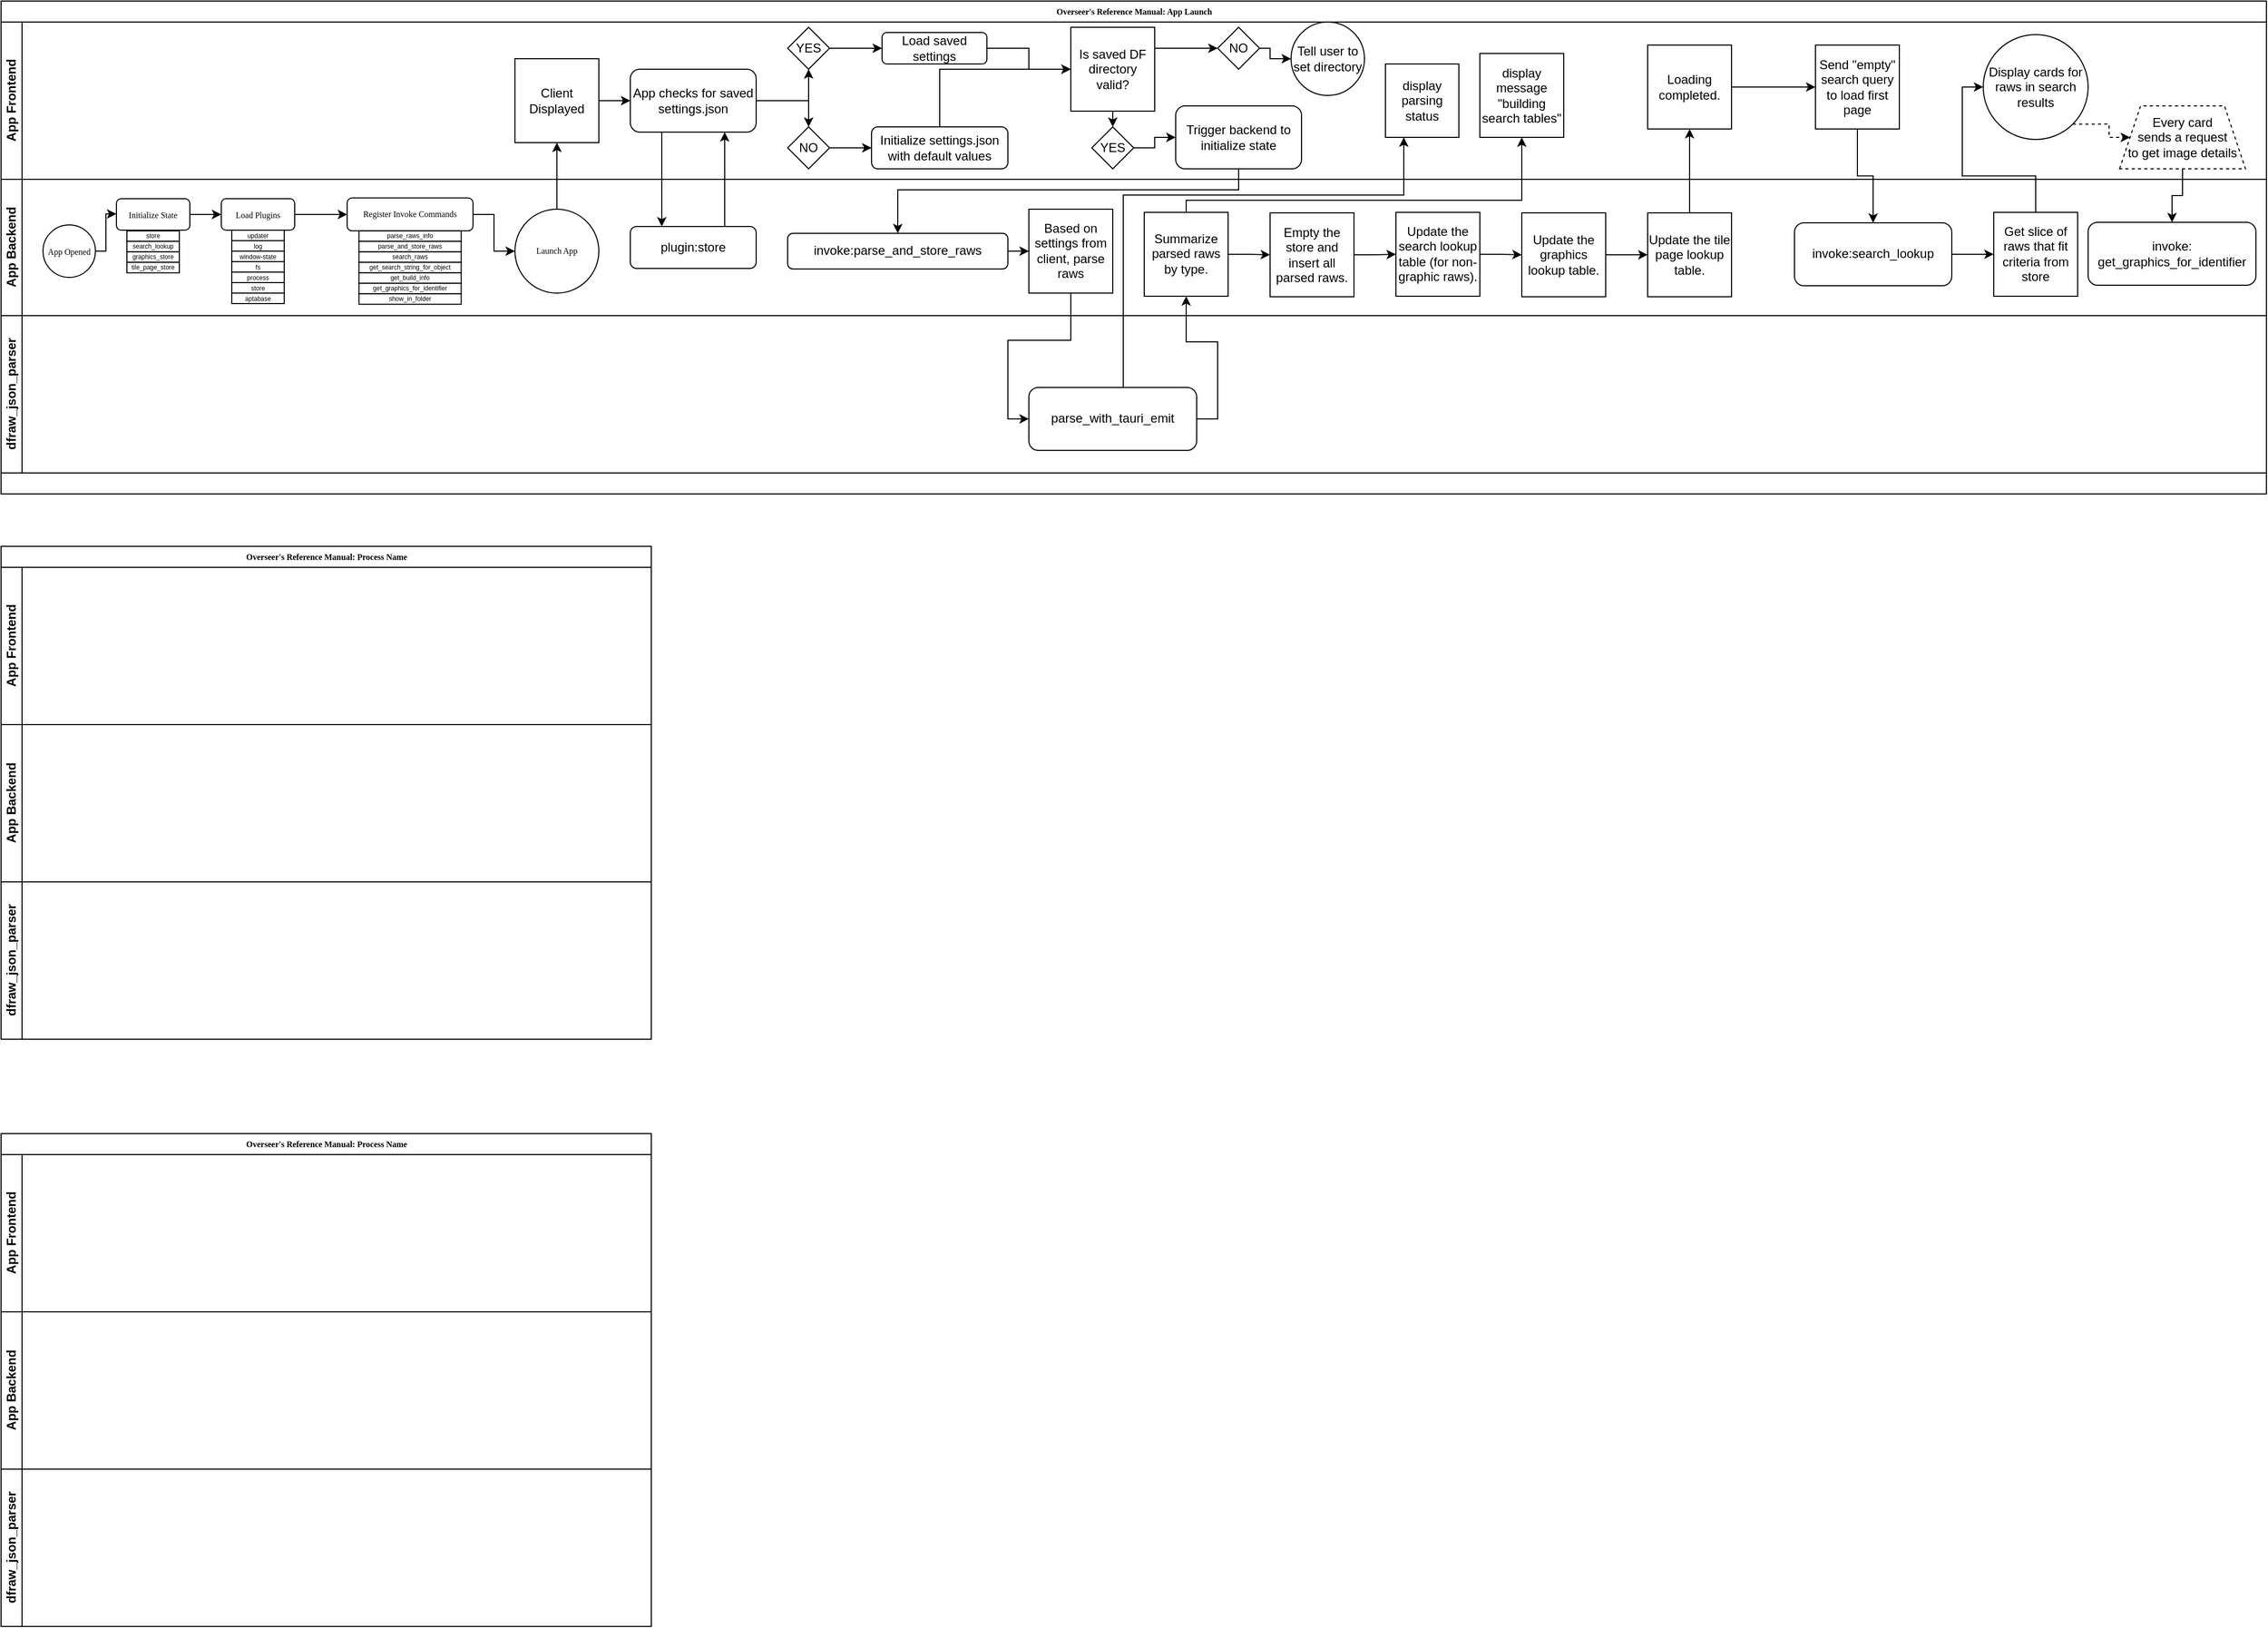 <mxfile version="21.6.6" type="device">
  <diagram name="Page-1" id="c7488fd3-1785-93aa-aadb-54a6760d102a">
    <mxGraphModel dx="946" dy="938" grid="1" gridSize="10" guides="1" tooltips="1" connect="1" arrows="1" fold="1" page="1" pageScale="1" pageWidth="1100" pageHeight="850" background="none" math="0" shadow="0">
      <root>
        <mxCell id="0" />
        <mxCell id="1" parent="0" />
        <mxCell id="2b4e8129b02d487f-1" value="Overseer&#39;s Reference Manual: App Launch" style="swimlane;html=1;childLayout=stackLayout;horizontal=1;startSize=20;horizontalStack=0;rounded=0;shadow=0;labelBackgroundColor=none;strokeWidth=1;fontFamily=Verdana;fontSize=8;align=center;" parent="1" vertex="1">
          <mxGeometry x="40" y="40" width="2160" height="470" as="geometry" />
        </mxCell>
        <mxCell id="2b4e8129b02d487f-2" value="App Frontend" style="swimlane;html=1;startSize=20;horizontal=0;" parent="2b4e8129b02d487f-1" vertex="1">
          <mxGeometry y="20" width="2160" height="150" as="geometry" />
        </mxCell>
        <mxCell id="87IQ7-Jm8jcDoL2s4G4I-110" value="" style="edgeStyle=orthogonalEdgeStyle;rounded=0;orthogonalLoop=1;jettySize=auto;html=1;" edge="1" parent="2b4e8129b02d487f-2" source="87IQ7-Jm8jcDoL2s4G4I-75" target="87IQ7-Jm8jcDoL2s4G4I-109">
          <mxGeometry relative="1" as="geometry" />
        </mxCell>
        <mxCell id="87IQ7-Jm8jcDoL2s4G4I-75" value="Client Displayed" style="whiteSpace=wrap;html=1;aspect=fixed;" vertex="1" parent="2b4e8129b02d487f-2">
          <mxGeometry x="490" y="35" width="80" height="80" as="geometry" />
        </mxCell>
        <mxCell id="87IQ7-Jm8jcDoL2s4G4I-125" style="edgeStyle=orthogonalEdgeStyle;rounded=0;orthogonalLoop=1;jettySize=auto;html=1;exitX=1;exitY=0.5;exitDx=0;exitDy=0;entryX=0.5;entryY=1;entryDx=0;entryDy=0;" edge="1" parent="2b4e8129b02d487f-2" source="87IQ7-Jm8jcDoL2s4G4I-109" target="87IQ7-Jm8jcDoL2s4G4I-121">
          <mxGeometry relative="1" as="geometry" />
        </mxCell>
        <mxCell id="87IQ7-Jm8jcDoL2s4G4I-126" style="edgeStyle=orthogonalEdgeStyle;rounded=0;orthogonalLoop=1;jettySize=auto;html=1;exitX=1;exitY=0.5;exitDx=0;exitDy=0;entryX=0.5;entryY=0;entryDx=0;entryDy=0;" edge="1" parent="2b4e8129b02d487f-2" source="87IQ7-Jm8jcDoL2s4G4I-109" target="87IQ7-Jm8jcDoL2s4G4I-122">
          <mxGeometry relative="1" as="geometry" />
        </mxCell>
        <mxCell id="87IQ7-Jm8jcDoL2s4G4I-109" value="App checks for saved settings.json" style="rounded=1;whiteSpace=wrap;html=1;" vertex="1" parent="2b4e8129b02d487f-2">
          <mxGeometry x="600" y="45" width="120" height="60" as="geometry" />
        </mxCell>
        <mxCell id="87IQ7-Jm8jcDoL2s4G4I-128" value="" style="edgeStyle=orthogonalEdgeStyle;rounded=0;orthogonalLoop=1;jettySize=auto;html=1;" edge="1" parent="2b4e8129b02d487f-2" source="87IQ7-Jm8jcDoL2s4G4I-121" target="87IQ7-Jm8jcDoL2s4G4I-127">
          <mxGeometry relative="1" as="geometry" />
        </mxCell>
        <mxCell id="87IQ7-Jm8jcDoL2s4G4I-121" value="YES" style="rhombus;whiteSpace=wrap;html=1;" vertex="1" parent="2b4e8129b02d487f-2">
          <mxGeometry x="750" y="5" width="40" height="40" as="geometry" />
        </mxCell>
        <mxCell id="87IQ7-Jm8jcDoL2s4G4I-130" value="" style="edgeStyle=orthogonalEdgeStyle;rounded=0;orthogonalLoop=1;jettySize=auto;html=1;" edge="1" parent="2b4e8129b02d487f-2" source="87IQ7-Jm8jcDoL2s4G4I-122" target="87IQ7-Jm8jcDoL2s4G4I-129">
          <mxGeometry relative="1" as="geometry" />
        </mxCell>
        <mxCell id="87IQ7-Jm8jcDoL2s4G4I-122" value="NO" style="rhombus;whiteSpace=wrap;html=1;" vertex="1" parent="2b4e8129b02d487f-2">
          <mxGeometry x="750" y="100" width="40" height="40" as="geometry" />
        </mxCell>
        <mxCell id="87IQ7-Jm8jcDoL2s4G4I-137" value="" style="edgeStyle=orthogonalEdgeStyle;rounded=0;orthogonalLoop=1;jettySize=auto;html=1;" edge="1" parent="2b4e8129b02d487f-2" source="87IQ7-Jm8jcDoL2s4G4I-127" target="87IQ7-Jm8jcDoL2s4G4I-136">
          <mxGeometry relative="1" as="geometry" />
        </mxCell>
        <mxCell id="87IQ7-Jm8jcDoL2s4G4I-127" value="Load saved settings" style="rounded=1;whiteSpace=wrap;html=1;" vertex="1" parent="2b4e8129b02d487f-2">
          <mxGeometry x="840" y="10" width="100" height="30" as="geometry" />
        </mxCell>
        <mxCell id="87IQ7-Jm8jcDoL2s4G4I-138" value="" style="edgeStyle=orthogonalEdgeStyle;rounded=0;orthogonalLoop=1;jettySize=auto;html=1;" edge="1" parent="2b4e8129b02d487f-2" source="87IQ7-Jm8jcDoL2s4G4I-129" target="87IQ7-Jm8jcDoL2s4G4I-136">
          <mxGeometry relative="1" as="geometry">
            <Array as="points">
              <mxPoint x="895" y="45" />
            </Array>
          </mxGeometry>
        </mxCell>
        <mxCell id="87IQ7-Jm8jcDoL2s4G4I-129" value="Initialize settings.json with default values" style="rounded=1;whiteSpace=wrap;html=1;" vertex="1" parent="2b4e8129b02d487f-2">
          <mxGeometry x="830" y="100" width="130" height="40" as="geometry" />
        </mxCell>
        <mxCell id="87IQ7-Jm8jcDoL2s4G4I-142" style="edgeStyle=orthogonalEdgeStyle;rounded=0;orthogonalLoop=1;jettySize=auto;html=1;exitX=1;exitY=0.25;exitDx=0;exitDy=0;entryX=0;entryY=0.5;entryDx=0;entryDy=0;" edge="1" parent="2b4e8129b02d487f-2" source="87IQ7-Jm8jcDoL2s4G4I-136" target="87IQ7-Jm8jcDoL2s4G4I-141">
          <mxGeometry relative="1" as="geometry" />
        </mxCell>
        <mxCell id="87IQ7-Jm8jcDoL2s4G4I-149" style="edgeStyle=orthogonalEdgeStyle;rounded=0;orthogonalLoop=1;jettySize=auto;html=1;exitX=0.5;exitY=1;exitDx=0;exitDy=0;entryX=0.5;entryY=0;entryDx=0;entryDy=0;" edge="1" parent="2b4e8129b02d487f-2" source="87IQ7-Jm8jcDoL2s4G4I-136" target="87IQ7-Jm8jcDoL2s4G4I-140">
          <mxGeometry relative="1" as="geometry" />
        </mxCell>
        <mxCell id="87IQ7-Jm8jcDoL2s4G4I-136" value="Is saved DF directory valid?" style="whiteSpace=wrap;html=1;aspect=fixed;" vertex="1" parent="2b4e8129b02d487f-2">
          <mxGeometry x="1020" y="5" width="80" height="80" as="geometry" />
        </mxCell>
        <mxCell id="87IQ7-Jm8jcDoL2s4G4I-150" value="" style="edgeStyle=orthogonalEdgeStyle;rounded=0;orthogonalLoop=1;jettySize=auto;html=1;" edge="1" parent="2b4e8129b02d487f-2" source="87IQ7-Jm8jcDoL2s4G4I-140" target="87IQ7-Jm8jcDoL2s4G4I-146">
          <mxGeometry relative="1" as="geometry" />
        </mxCell>
        <mxCell id="87IQ7-Jm8jcDoL2s4G4I-140" value="YES" style="rhombus;whiteSpace=wrap;html=1;" vertex="1" parent="2b4e8129b02d487f-2">
          <mxGeometry x="1040" y="100" width="40" height="40" as="geometry" />
        </mxCell>
        <mxCell id="87IQ7-Jm8jcDoL2s4G4I-144" value="" style="edgeStyle=orthogonalEdgeStyle;rounded=0;orthogonalLoop=1;jettySize=auto;html=1;" edge="1" parent="2b4e8129b02d487f-2" source="87IQ7-Jm8jcDoL2s4G4I-141" target="87IQ7-Jm8jcDoL2s4G4I-143">
          <mxGeometry relative="1" as="geometry">
            <Array as="points">
              <mxPoint x="1210" y="25" />
              <mxPoint x="1210" y="35" />
            </Array>
          </mxGeometry>
        </mxCell>
        <mxCell id="87IQ7-Jm8jcDoL2s4G4I-141" value="NO" style="rhombus;whiteSpace=wrap;html=1;" vertex="1" parent="2b4e8129b02d487f-2">
          <mxGeometry x="1160" y="5" width="40" height="40" as="geometry" />
        </mxCell>
        <mxCell id="87IQ7-Jm8jcDoL2s4G4I-143" value="Tell user to set directory" style="ellipse;whiteSpace=wrap;html=1;aspect=fixed;" vertex="1" parent="2b4e8129b02d487f-2">
          <mxGeometry x="1230" width="70" height="70" as="geometry" />
        </mxCell>
        <mxCell id="87IQ7-Jm8jcDoL2s4G4I-146" value="Trigger backend to initialize state" style="rounded=1;whiteSpace=wrap;html=1;" vertex="1" parent="2b4e8129b02d487f-2">
          <mxGeometry x="1120" y="80" width="120" height="60" as="geometry" />
        </mxCell>
        <mxCell id="87IQ7-Jm8jcDoL2s4G4I-168" value="display parsing status" style="whiteSpace=wrap;html=1;aspect=fixed;" vertex="1" parent="2b4e8129b02d487f-2">
          <mxGeometry x="1320" y="40" width="70" height="70" as="geometry" />
        </mxCell>
        <mxCell id="87IQ7-Jm8jcDoL2s4G4I-179" value="display message &quot;building search tables&quot;" style="whiteSpace=wrap;html=1;aspect=fixed;" vertex="1" parent="2b4e8129b02d487f-2">
          <mxGeometry x="1410" y="30" width="80" height="80" as="geometry" />
        </mxCell>
        <mxCell id="87IQ7-Jm8jcDoL2s4G4I-187" value="" style="edgeStyle=orthogonalEdgeStyle;rounded=0;orthogonalLoop=1;jettySize=auto;html=1;" edge="1" parent="2b4e8129b02d487f-2" source="87IQ7-Jm8jcDoL2s4G4I-184" target="87IQ7-Jm8jcDoL2s4G4I-186">
          <mxGeometry relative="1" as="geometry" />
        </mxCell>
        <mxCell id="87IQ7-Jm8jcDoL2s4G4I-184" value="Loading completed." style="whiteSpace=wrap;html=1;aspect=fixed;" vertex="1" parent="2b4e8129b02d487f-2">
          <mxGeometry x="1570" y="21.99" width="80" height="80" as="geometry" />
        </mxCell>
        <mxCell id="87IQ7-Jm8jcDoL2s4G4I-186" value="Send &quot;empty&quot; search query to load first page" style="whiteSpace=wrap;html=1;aspect=fixed;" vertex="1" parent="2b4e8129b02d487f-2">
          <mxGeometry x="1730" y="21.99" width="80" height="80" as="geometry" />
        </mxCell>
        <mxCell id="87IQ7-Jm8jcDoL2s4G4I-198" value="Every card&lt;br&gt;sends a request&lt;br&gt;to get image details" style="shape=trapezoid;perimeter=trapezoidPerimeter;whiteSpace=wrap;html=1;fixedSize=1;dashed=1;" vertex="1" parent="2b4e8129b02d487f-2">
          <mxGeometry x="2020" y="80" width="120" height="60" as="geometry" />
        </mxCell>
        <mxCell id="87IQ7-Jm8jcDoL2s4G4I-204" style="edgeStyle=orthogonalEdgeStyle;rounded=0;orthogonalLoop=1;jettySize=auto;html=1;exitX=1;exitY=1;exitDx=0;exitDy=0;entryX=0;entryY=0.5;entryDx=0;entryDy=0;dashed=1;" edge="1" parent="2b4e8129b02d487f-2" source="87IQ7-Jm8jcDoL2s4G4I-203" target="87IQ7-Jm8jcDoL2s4G4I-198">
          <mxGeometry relative="1" as="geometry" />
        </mxCell>
        <mxCell id="87IQ7-Jm8jcDoL2s4G4I-203" value="Display cards for raws in search results" style="ellipse;whiteSpace=wrap;html=1;aspect=fixed;" vertex="1" parent="2b4e8129b02d487f-2">
          <mxGeometry x="1890" y="11.99" width="100" height="100" as="geometry" />
        </mxCell>
        <mxCell id="2b4e8129b02d487f-3" value="App Backend" style="swimlane;html=1;startSize=20;horizontal=0;spacing=0;" parent="2b4e8129b02d487f-1" vertex="1">
          <mxGeometry y="170" width="2160" height="130" as="geometry">
            <mxRectangle y="170" width="620" height="20" as="alternateBounds" />
          </mxGeometry>
        </mxCell>
        <mxCell id="87IQ7-Jm8jcDoL2s4G4I-134" style="edgeStyle=orthogonalEdgeStyle;rounded=0;orthogonalLoop=1;jettySize=auto;html=1;exitX=1;exitY=0.5;exitDx=0;exitDy=0;entryX=0;entryY=0.5;entryDx=0;entryDy=0;" edge="1" parent="2b4e8129b02d487f-3" source="2b4e8129b02d487f-12" target="87IQ7-Jm8jcDoL2s4G4I-60">
          <mxGeometry relative="1" as="geometry" />
        </mxCell>
        <mxCell id="2b4e8129b02d487f-12" value="Load Plugins" style="rounded=1;whiteSpace=wrap;html=1;shadow=0;labelBackgroundColor=none;strokeWidth=1;fontFamily=Verdana;fontSize=8;align=center;" parent="2b4e8129b02d487f-3" vertex="1">
          <mxGeometry x="210" y="18.5" width="70" height="30" as="geometry" />
        </mxCell>
        <mxCell id="87IQ7-Jm8jcDoL2s4G4I-71" value="" style="edgeStyle=orthogonalEdgeStyle;rounded=0;orthogonalLoop=1;jettySize=auto;html=1;" edge="1" parent="2b4e8129b02d487f-3" source="2b4e8129b02d487f-5" target="87IQ7-Jm8jcDoL2s4G4I-14">
          <mxGeometry relative="1" as="geometry">
            <Array as="points">
              <mxPoint x="100" y="69" />
              <mxPoint x="100" y="33" />
            </Array>
          </mxGeometry>
        </mxCell>
        <mxCell id="2b4e8129b02d487f-5" value="App Opened" style="ellipse;whiteSpace=wrap;html=1;rounded=0;shadow=0;labelBackgroundColor=none;strokeWidth=1;fontFamily=Verdana;fontSize=8;align=center;" parent="2b4e8129b02d487f-3" vertex="1">
          <mxGeometry x="40" y="43.5" width="50" height="50" as="geometry" />
        </mxCell>
        <mxCell id="87IQ7-Jm8jcDoL2s4G4I-16" value="" style="edgeStyle=orthogonalEdgeStyle;rounded=0;orthogonalLoop=1;jettySize=auto;html=1;entryX=0;entryY=0.5;entryDx=0;entryDy=0;exitX=1;exitY=0.5;exitDx=0;exitDy=0;" edge="1" parent="2b4e8129b02d487f-3" source="87IQ7-Jm8jcDoL2s4G4I-14" target="2b4e8129b02d487f-12">
          <mxGeometry relative="1" as="geometry">
            <Array as="points">
              <mxPoint x="190" y="33" />
              <mxPoint x="210" y="34" />
            </Array>
          </mxGeometry>
        </mxCell>
        <mxCell id="87IQ7-Jm8jcDoL2s4G4I-14" value="Initialize State" style="rounded=1;whiteSpace=wrap;html=1;shadow=0;labelBackgroundColor=none;strokeWidth=1;fontFamily=Verdana;fontSize=8;align=center;" vertex="1" parent="2b4e8129b02d487f-3">
          <mxGeometry x="110" y="18.5" width="70" height="30" as="geometry" />
        </mxCell>
        <mxCell id="87IQ7-Jm8jcDoL2s4G4I-57" value="" style="group" vertex="1" connectable="0" parent="2b4e8129b02d487f-3">
          <mxGeometry x="220" y="48.5" width="50" height="70" as="geometry" />
        </mxCell>
        <mxCell id="87IQ7-Jm8jcDoL2s4G4I-12" value="updater" style="rounded=0;whiteSpace=wrap;html=1;fontSize=6;" vertex="1" parent="87IQ7-Jm8jcDoL2s4G4I-57">
          <mxGeometry width="50" height="10" as="geometry" />
        </mxCell>
        <mxCell id="87IQ7-Jm8jcDoL2s4G4I-13" value="log" style="rounded=0;whiteSpace=wrap;html=1;fontSize=6;" vertex="1" parent="87IQ7-Jm8jcDoL2s4G4I-57">
          <mxGeometry y="10" width="50" height="10" as="geometry" />
        </mxCell>
        <mxCell id="87IQ7-Jm8jcDoL2s4G4I-17" value="window-state" style="rounded=0;whiteSpace=wrap;html=1;fontSize=6;" vertex="1" parent="87IQ7-Jm8jcDoL2s4G4I-57">
          <mxGeometry y="20" width="50" height="10" as="geometry" />
        </mxCell>
        <mxCell id="87IQ7-Jm8jcDoL2s4G4I-18" value="fs" style="rounded=0;whiteSpace=wrap;html=1;fontSize=6;" vertex="1" parent="87IQ7-Jm8jcDoL2s4G4I-57">
          <mxGeometry y="30" width="50" height="10" as="geometry" />
        </mxCell>
        <mxCell id="87IQ7-Jm8jcDoL2s4G4I-39" value="process" style="rounded=0;whiteSpace=wrap;html=1;fontSize=6;" vertex="1" parent="87IQ7-Jm8jcDoL2s4G4I-57">
          <mxGeometry y="40" width="50" height="10" as="geometry" />
        </mxCell>
        <mxCell id="87IQ7-Jm8jcDoL2s4G4I-40" value="store" style="rounded=0;whiteSpace=wrap;html=1;fontSize=6;" vertex="1" parent="87IQ7-Jm8jcDoL2s4G4I-57">
          <mxGeometry y="50" width="50" height="10" as="geometry" />
        </mxCell>
        <mxCell id="87IQ7-Jm8jcDoL2s4G4I-41" value="aptabase" style="rounded=0;whiteSpace=wrap;html=1;fontSize=6;" vertex="1" parent="87IQ7-Jm8jcDoL2s4G4I-57">
          <mxGeometry y="60" width="50" height="10" as="geometry" />
        </mxCell>
        <mxCell id="87IQ7-Jm8jcDoL2s4G4I-74" value="" style="edgeStyle=orthogonalEdgeStyle;rounded=0;orthogonalLoop=1;jettySize=auto;html=1;" edge="1" parent="2b4e8129b02d487f-3" source="87IQ7-Jm8jcDoL2s4G4I-60" target="87IQ7-Jm8jcDoL2s4G4I-73">
          <mxGeometry relative="1" as="geometry" />
        </mxCell>
        <mxCell id="87IQ7-Jm8jcDoL2s4G4I-60" value="Register Invoke Commands" style="whiteSpace=wrap;html=1;fontSize=8;fontFamily=Verdana;rounded=1;shadow=0;labelBackgroundColor=none;strokeWidth=1;" vertex="1" parent="2b4e8129b02d487f-3">
          <mxGeometry x="330" y="17.81" width="120" height="31.37" as="geometry" />
        </mxCell>
        <mxCell id="87IQ7-Jm8jcDoL2s4G4I-62" value="" style="group" vertex="1" connectable="0" parent="2b4e8129b02d487f-3">
          <mxGeometry x="341.25" y="49.18" width="97.5" height="70" as="geometry" />
        </mxCell>
        <mxCell id="87IQ7-Jm8jcDoL2s4G4I-63" value="parse_raws_info" style="rounded=0;whiteSpace=wrap;html=1;fontSize=6;" vertex="1" parent="87IQ7-Jm8jcDoL2s4G4I-62">
          <mxGeometry width="97.5" height="10" as="geometry" />
        </mxCell>
        <mxCell id="87IQ7-Jm8jcDoL2s4G4I-64" value="parse_and_store_raws" style="rounded=0;whiteSpace=wrap;html=1;fontSize=6;" vertex="1" parent="87IQ7-Jm8jcDoL2s4G4I-62">
          <mxGeometry y="10" width="97.5" height="10" as="geometry" />
        </mxCell>
        <mxCell id="87IQ7-Jm8jcDoL2s4G4I-65" value="search_raws" style="rounded=0;whiteSpace=wrap;html=1;fontSize=6;" vertex="1" parent="87IQ7-Jm8jcDoL2s4G4I-62">
          <mxGeometry y="20" width="97.5" height="10" as="geometry" />
        </mxCell>
        <mxCell id="87IQ7-Jm8jcDoL2s4G4I-66" value="get_search_string_for_object" style="rounded=0;whiteSpace=wrap;html=1;fontSize=6;" vertex="1" parent="87IQ7-Jm8jcDoL2s4G4I-62">
          <mxGeometry y="30" width="97.5" height="10" as="geometry" />
        </mxCell>
        <mxCell id="87IQ7-Jm8jcDoL2s4G4I-67" value="get_build_info" style="rounded=0;whiteSpace=wrap;html=1;fontSize=6;" vertex="1" parent="87IQ7-Jm8jcDoL2s4G4I-62">
          <mxGeometry y="40" width="97.5" height="10" as="geometry" />
        </mxCell>
        <mxCell id="87IQ7-Jm8jcDoL2s4G4I-68" value="get_graphics_for_identifier" style="rounded=0;whiteSpace=wrap;html=1;fontSize=6;" vertex="1" parent="87IQ7-Jm8jcDoL2s4G4I-62">
          <mxGeometry y="50" width="97.5" height="10" as="geometry" />
        </mxCell>
        <mxCell id="87IQ7-Jm8jcDoL2s4G4I-69" value="show_in_folder" style="rounded=0;whiteSpace=wrap;html=1;fontSize=6;" vertex="1" parent="87IQ7-Jm8jcDoL2s4G4I-62">
          <mxGeometry y="60" width="97.5" height="10" as="geometry" />
        </mxCell>
        <mxCell id="87IQ7-Jm8jcDoL2s4G4I-73" value="Launch App" style="ellipse;whiteSpace=wrap;html=1;fontSize=8;fontFamily=Verdana;rounded=1;shadow=0;labelBackgroundColor=none;strokeWidth=1;" vertex="1" parent="2b4e8129b02d487f-3">
          <mxGeometry x="490" y="28.495" width="80" height="80" as="geometry" />
        </mxCell>
        <mxCell id="87IQ7-Jm8jcDoL2s4G4I-114" value="plugin:store" style="rounded=1;whiteSpace=wrap;html=1;" vertex="1" parent="2b4e8129b02d487f-3">
          <mxGeometry x="600" y="45" width="120" height="40" as="geometry" />
        </mxCell>
        <mxCell id="87IQ7-Jm8jcDoL2s4G4I-164" value="" style="edgeStyle=orthogonalEdgeStyle;rounded=0;orthogonalLoop=1;jettySize=auto;html=1;" edge="1" parent="2b4e8129b02d487f-3" source="87IQ7-Jm8jcDoL2s4G4I-145" target="87IQ7-Jm8jcDoL2s4G4I-161">
          <mxGeometry relative="1" as="geometry" />
        </mxCell>
        <mxCell id="87IQ7-Jm8jcDoL2s4G4I-145" value="invoke:parse_and_store_raws" style="rounded=1;whiteSpace=wrap;html=1;" vertex="1" parent="2b4e8129b02d487f-3">
          <mxGeometry x="750" y="51.49" width="210" height="34" as="geometry" />
        </mxCell>
        <mxCell id="87IQ7-Jm8jcDoL2s4G4I-153" value="" style="group" vertex="1" connectable="0" parent="2b4e8129b02d487f-3">
          <mxGeometry x="120" y="49.18" width="50" height="70" as="geometry" />
        </mxCell>
        <mxCell id="87IQ7-Jm8jcDoL2s4G4I-154" value="store" style="rounded=0;whiteSpace=wrap;html=1;fontSize=6;" vertex="1" parent="87IQ7-Jm8jcDoL2s4G4I-153">
          <mxGeometry width="50" height="10" as="geometry" />
        </mxCell>
        <mxCell id="87IQ7-Jm8jcDoL2s4G4I-155" value="search_lookup" style="rounded=0;whiteSpace=wrap;html=1;fontSize=6;" vertex="1" parent="87IQ7-Jm8jcDoL2s4G4I-153">
          <mxGeometry y="10" width="50" height="10" as="geometry" />
        </mxCell>
        <mxCell id="87IQ7-Jm8jcDoL2s4G4I-156" value="graphics_store" style="rounded=0;whiteSpace=wrap;html=1;fontSize=6;" vertex="1" parent="87IQ7-Jm8jcDoL2s4G4I-153">
          <mxGeometry y="20" width="50" height="10" as="geometry" />
        </mxCell>
        <mxCell id="87IQ7-Jm8jcDoL2s4G4I-157" value="tile_page_store" style="rounded=0;whiteSpace=wrap;html=1;fontSize=6;" vertex="1" parent="87IQ7-Jm8jcDoL2s4G4I-153">
          <mxGeometry y="30" width="50" height="10" as="geometry" />
        </mxCell>
        <mxCell id="87IQ7-Jm8jcDoL2s4G4I-161" value="Based on settings from client, parse raws" style="whiteSpace=wrap;html=1;aspect=fixed;" vertex="1" parent="2b4e8129b02d487f-3">
          <mxGeometry x="980" y="28.49" width="80" height="80" as="geometry" />
        </mxCell>
        <mxCell id="87IQ7-Jm8jcDoL2s4G4I-172" value="" style="edgeStyle=orthogonalEdgeStyle;rounded=0;orthogonalLoop=1;jettySize=auto;html=1;" edge="1" parent="2b4e8129b02d487f-3" source="87IQ7-Jm8jcDoL2s4G4I-169" target="87IQ7-Jm8jcDoL2s4G4I-171">
          <mxGeometry relative="1" as="geometry" />
        </mxCell>
        <mxCell id="87IQ7-Jm8jcDoL2s4G4I-169" value="Summarize parsed raws by type." style="whiteSpace=wrap;html=1;aspect=fixed;" vertex="1" parent="2b4e8129b02d487f-3">
          <mxGeometry x="1090" y="31.49" width="80" height="80" as="geometry" />
        </mxCell>
        <mxCell id="87IQ7-Jm8jcDoL2s4G4I-174" value="" style="edgeStyle=orthogonalEdgeStyle;rounded=0;orthogonalLoop=1;jettySize=auto;html=1;" edge="1" parent="2b4e8129b02d487f-3" source="87IQ7-Jm8jcDoL2s4G4I-171" target="87IQ7-Jm8jcDoL2s4G4I-173">
          <mxGeometry relative="1" as="geometry" />
        </mxCell>
        <mxCell id="87IQ7-Jm8jcDoL2s4G4I-171" value="Empty the store and insert all parsed raws." style="whiteSpace=wrap;html=1;aspect=fixed;" vertex="1" parent="2b4e8129b02d487f-3">
          <mxGeometry x="1210" y="31.99" width="80" height="80" as="geometry" />
        </mxCell>
        <mxCell id="87IQ7-Jm8jcDoL2s4G4I-173" value="Update the search lookup table (for non-graphic raws)." style="whiteSpace=wrap;html=1;aspect=fixed;" vertex="1" parent="2b4e8129b02d487f-3">
          <mxGeometry x="1330" y="31.49" width="80" height="80" as="geometry" />
        </mxCell>
        <mxCell id="87IQ7-Jm8jcDoL2s4G4I-178" value="" style="edgeStyle=orthogonalEdgeStyle;rounded=0;orthogonalLoop=1;jettySize=auto;html=1;" edge="1" parent="2b4e8129b02d487f-3" source="87IQ7-Jm8jcDoL2s4G4I-175" target="87IQ7-Jm8jcDoL2s4G4I-177">
          <mxGeometry relative="1" as="geometry" />
        </mxCell>
        <mxCell id="87IQ7-Jm8jcDoL2s4G4I-175" value="Update the graphics lookup table." style="whiteSpace=wrap;html=1;aspect=fixed;" vertex="1" parent="2b4e8129b02d487f-3">
          <mxGeometry x="1450" y="31.99" width="80" height="80" as="geometry" />
        </mxCell>
        <mxCell id="87IQ7-Jm8jcDoL2s4G4I-176" value="" style="edgeStyle=orthogonalEdgeStyle;rounded=0;orthogonalLoop=1;jettySize=auto;html=1;" edge="1" parent="2b4e8129b02d487f-3" source="87IQ7-Jm8jcDoL2s4G4I-173" target="87IQ7-Jm8jcDoL2s4G4I-175">
          <mxGeometry relative="1" as="geometry" />
        </mxCell>
        <mxCell id="87IQ7-Jm8jcDoL2s4G4I-177" value="Update the tile page lookup table." style="whiteSpace=wrap;html=1;aspect=fixed;" vertex="1" parent="2b4e8129b02d487f-3">
          <mxGeometry x="1570" y="31.99" width="80" height="80" as="geometry" />
        </mxCell>
        <mxCell id="87IQ7-Jm8jcDoL2s4G4I-195" value="" style="edgeStyle=orthogonalEdgeStyle;rounded=0;orthogonalLoop=1;jettySize=auto;html=1;" edge="1" parent="2b4e8129b02d487f-3" source="87IQ7-Jm8jcDoL2s4G4I-190" target="87IQ7-Jm8jcDoL2s4G4I-194">
          <mxGeometry relative="1" as="geometry" />
        </mxCell>
        <mxCell id="87IQ7-Jm8jcDoL2s4G4I-190" value="invoke:search_lookup" style="rounded=1;whiteSpace=wrap;html=1;" vertex="1" parent="2b4e8129b02d487f-3">
          <mxGeometry x="1710" y="41.49" width="150" height="60" as="geometry" />
        </mxCell>
        <mxCell id="87IQ7-Jm8jcDoL2s4G4I-194" value="Get slice of raws that fit criteria from store" style="whiteSpace=wrap;html=1;aspect=fixed;" vertex="1" parent="2b4e8129b02d487f-3">
          <mxGeometry x="1900" y="31.49" width="80" height="80" as="geometry" />
        </mxCell>
        <mxCell id="87IQ7-Jm8jcDoL2s4G4I-202" value="invoke:&lt;br&gt;get_graphics_for_identifier" style="rounded=1;whiteSpace=wrap;html=1;" vertex="1" parent="2b4e8129b02d487f-3">
          <mxGeometry x="1990" y="41" width="160" height="60" as="geometry" />
        </mxCell>
        <mxCell id="2b4e8129b02d487f-4" value="dfraw_json_parser" style="swimlane;html=1;startSize=20;horizontal=0;" parent="2b4e8129b02d487f-1" vertex="1">
          <mxGeometry y="300" width="2160" height="150" as="geometry">
            <mxRectangle y="300" width="1040" height="30" as="alternateBounds" />
          </mxGeometry>
        </mxCell>
        <mxCell id="87IQ7-Jm8jcDoL2s4G4I-165" value="parse_with_tauri_emit" style="rounded=1;whiteSpace=wrap;html=1;" vertex="1" parent="2b4e8129b02d487f-4">
          <mxGeometry x="980" y="68.49" width="160" height="60" as="geometry" />
        </mxCell>
        <mxCell id="87IQ7-Jm8jcDoL2s4G4I-76" value="" style="edgeStyle=orthogonalEdgeStyle;rounded=0;orthogonalLoop=1;jettySize=auto;html=1;" edge="1" parent="2b4e8129b02d487f-1" source="87IQ7-Jm8jcDoL2s4G4I-73" target="87IQ7-Jm8jcDoL2s4G4I-75">
          <mxGeometry relative="1" as="geometry" />
        </mxCell>
        <mxCell id="87IQ7-Jm8jcDoL2s4G4I-117" style="edgeStyle=orthogonalEdgeStyle;rounded=0;orthogonalLoop=1;jettySize=auto;html=1;exitX=0.25;exitY=1;exitDx=0;exitDy=0;entryX=0.25;entryY=0;entryDx=0;entryDy=0;" edge="1" parent="2b4e8129b02d487f-1" source="87IQ7-Jm8jcDoL2s4G4I-109" target="87IQ7-Jm8jcDoL2s4G4I-114">
          <mxGeometry relative="1" as="geometry" />
        </mxCell>
        <mxCell id="87IQ7-Jm8jcDoL2s4G4I-118" style="edgeStyle=orthogonalEdgeStyle;rounded=0;orthogonalLoop=1;jettySize=auto;html=1;exitX=0.75;exitY=0;exitDx=0;exitDy=0;entryX=0.75;entryY=1;entryDx=0;entryDy=0;" edge="1" parent="2b4e8129b02d487f-1" source="87IQ7-Jm8jcDoL2s4G4I-114" target="87IQ7-Jm8jcDoL2s4G4I-109">
          <mxGeometry relative="1" as="geometry" />
        </mxCell>
        <mxCell id="87IQ7-Jm8jcDoL2s4G4I-166" value="" style="edgeStyle=orthogonalEdgeStyle;rounded=0;orthogonalLoop=1;jettySize=auto;html=1;entryX=0;entryY=0.5;entryDx=0;entryDy=0;" edge="1" parent="2b4e8129b02d487f-1" source="87IQ7-Jm8jcDoL2s4G4I-161" target="87IQ7-Jm8jcDoL2s4G4I-165">
          <mxGeometry relative="1" as="geometry" />
        </mxCell>
        <mxCell id="87IQ7-Jm8jcDoL2s4G4I-180" value="" style="edgeStyle=orthogonalEdgeStyle;rounded=0;orthogonalLoop=1;jettySize=auto;html=1;" edge="1" parent="2b4e8129b02d487f-1" source="87IQ7-Jm8jcDoL2s4G4I-169" target="87IQ7-Jm8jcDoL2s4G4I-179">
          <mxGeometry relative="1" as="geometry">
            <Array as="points">
              <mxPoint x="1130" y="190" />
              <mxPoint x="1450" y="190" />
            </Array>
          </mxGeometry>
        </mxCell>
        <mxCell id="87IQ7-Jm8jcDoL2s4G4I-181" value="" style="edgeStyle=orthogonalEdgeStyle;rounded=0;orthogonalLoop=1;jettySize=auto;html=1;" edge="1" parent="2b4e8129b02d487f-1" source="87IQ7-Jm8jcDoL2s4G4I-146" target="87IQ7-Jm8jcDoL2s4G4I-145">
          <mxGeometry relative="1" as="geometry">
            <Array as="points">
              <mxPoint x="1180" y="180" />
              <mxPoint x="855" y="180" />
            </Array>
          </mxGeometry>
        </mxCell>
        <mxCell id="87IQ7-Jm8jcDoL2s4G4I-182" style="edgeStyle=orthogonalEdgeStyle;rounded=0;orthogonalLoop=1;jettySize=auto;html=1;entryX=0.25;entryY=1;entryDx=0;entryDy=0;exitX=0.5;exitY=0;exitDx=0;exitDy=0;" edge="1" parent="2b4e8129b02d487f-1" source="87IQ7-Jm8jcDoL2s4G4I-165" target="87IQ7-Jm8jcDoL2s4G4I-168">
          <mxGeometry relative="1" as="geometry">
            <mxPoint x="1060" y="340" as="sourcePoint" />
            <mxPoint x="1310" y="140" as="targetPoint" />
            <Array as="points">
              <mxPoint x="1070" y="369" />
              <mxPoint x="1070" y="185" />
              <mxPoint x="1338" y="185" />
            </Array>
          </mxGeometry>
        </mxCell>
        <mxCell id="87IQ7-Jm8jcDoL2s4G4I-183" style="edgeStyle=orthogonalEdgeStyle;rounded=0;orthogonalLoop=1;jettySize=auto;html=1;exitX=1;exitY=0.5;exitDx=0;exitDy=0;entryX=0.5;entryY=1;entryDx=0;entryDy=0;" edge="1" parent="2b4e8129b02d487f-1" source="87IQ7-Jm8jcDoL2s4G4I-165" target="87IQ7-Jm8jcDoL2s4G4I-169">
          <mxGeometry relative="1" as="geometry" />
        </mxCell>
        <mxCell id="87IQ7-Jm8jcDoL2s4G4I-185" value="" style="edgeStyle=orthogonalEdgeStyle;rounded=0;orthogonalLoop=1;jettySize=auto;html=1;" edge="1" parent="2b4e8129b02d487f-1" source="87IQ7-Jm8jcDoL2s4G4I-177" target="87IQ7-Jm8jcDoL2s4G4I-184">
          <mxGeometry relative="1" as="geometry" />
        </mxCell>
        <mxCell id="87IQ7-Jm8jcDoL2s4G4I-191" value="" style="edgeStyle=orthogonalEdgeStyle;rounded=0;orthogonalLoop=1;jettySize=auto;html=1;" edge="1" parent="2b4e8129b02d487f-1" source="87IQ7-Jm8jcDoL2s4G4I-186" target="87IQ7-Jm8jcDoL2s4G4I-190">
          <mxGeometry relative="1" as="geometry" />
        </mxCell>
        <mxCell id="87IQ7-Jm8jcDoL2s4G4I-197" value="" style="edgeStyle=orthogonalEdgeStyle;rounded=0;orthogonalLoop=1;jettySize=auto;html=1;entryX=0;entryY=0.5;entryDx=0;entryDy=0;" edge="1" parent="2b4e8129b02d487f-1" source="87IQ7-Jm8jcDoL2s4G4I-194" target="87IQ7-Jm8jcDoL2s4G4I-203">
          <mxGeometry relative="1" as="geometry">
            <mxPoint x="1940" y="121.49" as="targetPoint" />
          </mxGeometry>
        </mxCell>
        <mxCell id="87IQ7-Jm8jcDoL2s4G4I-201" value="" style="edgeStyle=orthogonalEdgeStyle;rounded=0;orthogonalLoop=1;jettySize=auto;html=1;entryX=0.5;entryY=0;entryDx=0;entryDy=0;" edge="1" parent="2b4e8129b02d487f-1" source="87IQ7-Jm8jcDoL2s4G4I-198" target="87IQ7-Jm8jcDoL2s4G4I-202">
          <mxGeometry relative="1" as="geometry">
            <mxPoint x="2080" y="208.49" as="targetPoint" />
          </mxGeometry>
        </mxCell>
        <mxCell id="87IQ7-Jm8jcDoL2s4G4I-205" value="Overseer&#39;s Reference Manual: Process Name" style="swimlane;html=1;childLayout=stackLayout;horizontal=1;startSize=20;horizontalStack=0;rounded=0;shadow=0;labelBackgroundColor=none;strokeWidth=1;fontFamily=Verdana;fontSize=8;align=center;" vertex="1" parent="1">
          <mxGeometry x="40" y="560" width="620" height="470" as="geometry" />
        </mxCell>
        <mxCell id="87IQ7-Jm8jcDoL2s4G4I-206" value="App Frontend" style="swimlane;html=1;startSize=20;horizontal=0;" vertex="1" parent="87IQ7-Jm8jcDoL2s4G4I-205">
          <mxGeometry y="20" width="620" height="150" as="geometry" />
        </mxCell>
        <mxCell id="87IQ7-Jm8jcDoL2s4G4I-207" value="App Backend" style="swimlane;html=1;startSize=20;horizontal=0;spacing=0;" vertex="1" parent="87IQ7-Jm8jcDoL2s4G4I-205">
          <mxGeometry y="170" width="620" height="150" as="geometry" />
        </mxCell>
        <mxCell id="87IQ7-Jm8jcDoL2s4G4I-208" value="dfraw_json_parser" style="swimlane;html=1;startSize=20;horizontal=0;" vertex="1" parent="87IQ7-Jm8jcDoL2s4G4I-205">
          <mxGeometry y="320" width="620" height="150" as="geometry" />
        </mxCell>
        <mxCell id="87IQ7-Jm8jcDoL2s4G4I-209" value="Overseer&#39;s Reference Manual: Process Name" style="swimlane;html=1;childLayout=stackLayout;horizontal=1;startSize=20;horizontalStack=0;rounded=0;shadow=0;labelBackgroundColor=none;strokeWidth=1;fontFamily=Verdana;fontSize=8;align=center;" vertex="1" parent="1">
          <mxGeometry x="40" y="1120" width="620" height="470" as="geometry" />
        </mxCell>
        <mxCell id="87IQ7-Jm8jcDoL2s4G4I-210" value="App Frontend" style="swimlane;html=1;startSize=20;horizontal=0;" vertex="1" parent="87IQ7-Jm8jcDoL2s4G4I-209">
          <mxGeometry y="20" width="620" height="150" as="geometry" />
        </mxCell>
        <mxCell id="87IQ7-Jm8jcDoL2s4G4I-211" value="App Backend" style="swimlane;html=1;startSize=20;horizontal=0;spacing=0;" vertex="1" parent="87IQ7-Jm8jcDoL2s4G4I-209">
          <mxGeometry y="170" width="620" height="150" as="geometry" />
        </mxCell>
        <mxCell id="87IQ7-Jm8jcDoL2s4G4I-212" value="dfraw_json_parser" style="swimlane;html=1;startSize=20;horizontal=0;" vertex="1" parent="87IQ7-Jm8jcDoL2s4G4I-209">
          <mxGeometry y="320" width="620" height="150" as="geometry" />
        </mxCell>
      </root>
    </mxGraphModel>
  </diagram>
</mxfile>
